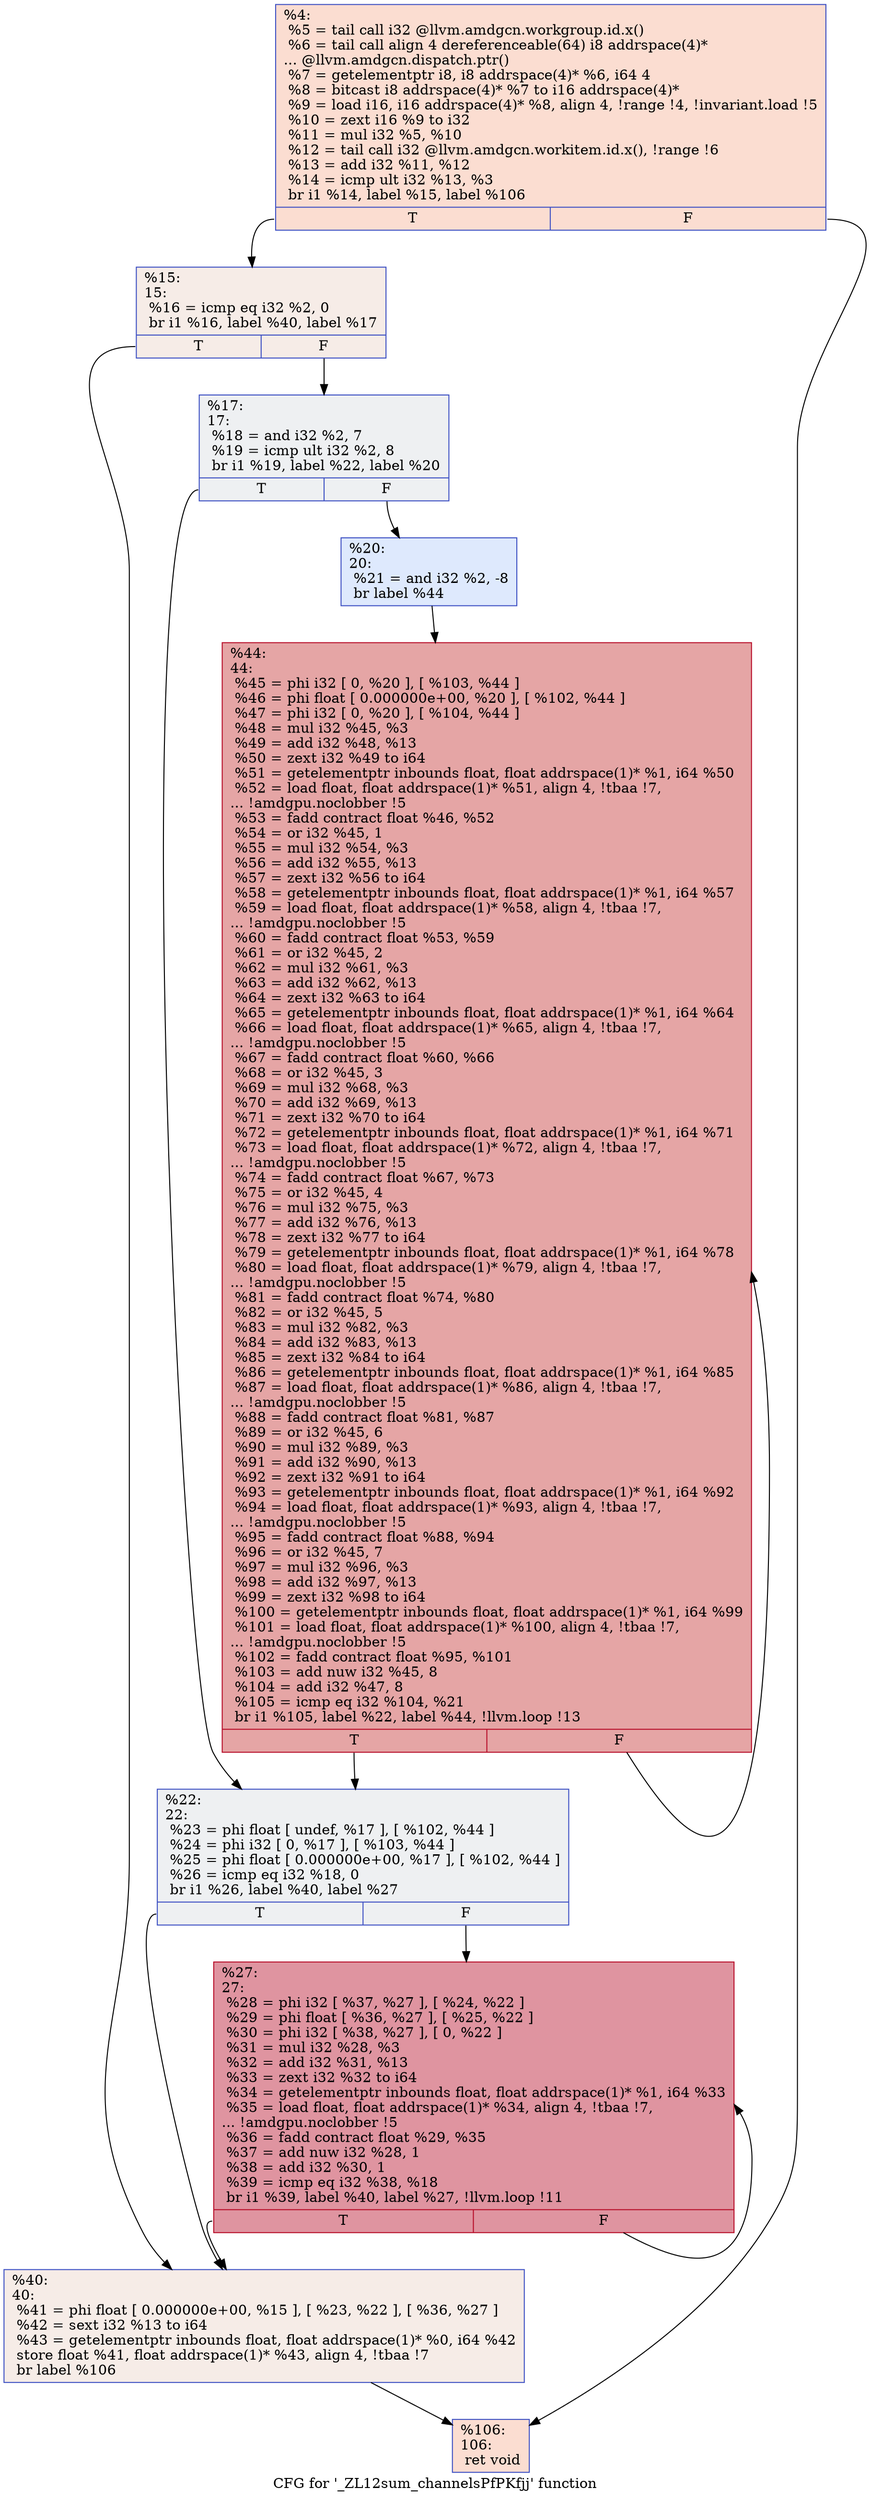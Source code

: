 digraph "CFG for '_ZL12sum_channelsPfPKfjj' function" {
	label="CFG for '_ZL12sum_channelsPfPKfjj' function";

	Node0x6421140 [shape=record,color="#3d50c3ff", style=filled, fillcolor="#f7b39670",label="{%4:\l  %5 = tail call i32 @llvm.amdgcn.workgroup.id.x()\l  %6 = tail call align 4 dereferenceable(64) i8 addrspace(4)*\l... @llvm.amdgcn.dispatch.ptr()\l  %7 = getelementptr i8, i8 addrspace(4)* %6, i64 4\l  %8 = bitcast i8 addrspace(4)* %7 to i16 addrspace(4)*\l  %9 = load i16, i16 addrspace(4)* %8, align 4, !range !4, !invariant.load !5\l  %10 = zext i16 %9 to i32\l  %11 = mul i32 %5, %10\l  %12 = tail call i32 @llvm.amdgcn.workitem.id.x(), !range !6\l  %13 = add i32 %11, %12\l  %14 = icmp ult i32 %13, %3\l  br i1 %14, label %15, label %106\l|{<s0>T|<s1>F}}"];
	Node0x6421140:s0 -> Node0x6422ff0;
	Node0x6421140:s1 -> Node0x6423080;
	Node0x6422ff0 [shape=record,color="#3d50c3ff", style=filled, fillcolor="#ead5c970",label="{%15:\l15:                                               \l  %16 = icmp eq i32 %2, 0\l  br i1 %16, label %40, label %17\l|{<s0>T|<s1>F}}"];
	Node0x6422ff0:s0 -> Node0x6421c90;
	Node0x6422ff0:s1 -> Node0x6423360;
	Node0x6423360 [shape=record,color="#3d50c3ff", style=filled, fillcolor="#d9dce170",label="{%17:\l17:                                               \l  %18 = and i32 %2, 7\l  %19 = icmp ult i32 %2, 8\l  br i1 %19, label %22, label %20\l|{<s0>T|<s1>F}}"];
	Node0x6423360:s0 -> Node0x64235e0;
	Node0x6423360:s1 -> Node0x6423630;
	Node0x6423630 [shape=record,color="#3d50c3ff", style=filled, fillcolor="#b5cdfa70",label="{%20:\l20:                                               \l  %21 = and i32 %2, -8\l  br label %44\l}"];
	Node0x6423630 -> Node0x6423830;
	Node0x64235e0 [shape=record,color="#3d50c3ff", style=filled, fillcolor="#d9dce170",label="{%22:\l22:                                               \l  %23 = phi float [ undef, %17 ], [ %102, %44 ]\l  %24 = phi i32 [ 0, %17 ], [ %103, %44 ]\l  %25 = phi float [ 0.000000e+00, %17 ], [ %102, %44 ]\l  %26 = icmp eq i32 %18, 0\l  br i1 %26, label %40, label %27\l|{<s0>T|<s1>F}}"];
	Node0x64235e0:s0 -> Node0x6421c90;
	Node0x64235e0:s1 -> Node0x6424ad0;
	Node0x6424ad0 [shape=record,color="#b70d28ff", style=filled, fillcolor="#b70d2870",label="{%27:\l27:                                               \l  %28 = phi i32 [ %37, %27 ], [ %24, %22 ]\l  %29 = phi float [ %36, %27 ], [ %25, %22 ]\l  %30 = phi i32 [ %38, %27 ], [ 0, %22 ]\l  %31 = mul i32 %28, %3\l  %32 = add i32 %31, %13\l  %33 = zext i32 %32 to i64\l  %34 = getelementptr inbounds float, float addrspace(1)* %1, i64 %33\l  %35 = load float, float addrspace(1)* %34, align 4, !tbaa !7,\l... !amdgpu.noclobber !5\l  %36 = fadd contract float %29, %35\l  %37 = add nuw i32 %28, 1\l  %38 = add i32 %30, 1\l  %39 = icmp eq i32 %38, %18\l  br i1 %39, label %40, label %27, !llvm.loop !11\l|{<s0>T|<s1>F}}"];
	Node0x6424ad0:s0 -> Node0x6421c90;
	Node0x6424ad0:s1 -> Node0x6424ad0;
	Node0x6421c90 [shape=record,color="#3d50c3ff", style=filled, fillcolor="#ead5c970",label="{%40:\l40:                                               \l  %41 = phi float [ 0.000000e+00, %15 ], [ %23, %22 ], [ %36, %27 ]\l  %42 = sext i32 %13 to i64\l  %43 = getelementptr inbounds float, float addrspace(1)* %0, i64 %42\l  store float %41, float addrspace(1)* %43, align 4, !tbaa !7\l  br label %106\l}"];
	Node0x6421c90 -> Node0x6423080;
	Node0x6423830 [shape=record,color="#b70d28ff", style=filled, fillcolor="#c5333470",label="{%44:\l44:                                               \l  %45 = phi i32 [ 0, %20 ], [ %103, %44 ]\l  %46 = phi float [ 0.000000e+00, %20 ], [ %102, %44 ]\l  %47 = phi i32 [ 0, %20 ], [ %104, %44 ]\l  %48 = mul i32 %45, %3\l  %49 = add i32 %48, %13\l  %50 = zext i32 %49 to i64\l  %51 = getelementptr inbounds float, float addrspace(1)* %1, i64 %50\l  %52 = load float, float addrspace(1)* %51, align 4, !tbaa !7,\l... !amdgpu.noclobber !5\l  %53 = fadd contract float %46, %52\l  %54 = or i32 %45, 1\l  %55 = mul i32 %54, %3\l  %56 = add i32 %55, %13\l  %57 = zext i32 %56 to i64\l  %58 = getelementptr inbounds float, float addrspace(1)* %1, i64 %57\l  %59 = load float, float addrspace(1)* %58, align 4, !tbaa !7,\l... !amdgpu.noclobber !5\l  %60 = fadd contract float %53, %59\l  %61 = or i32 %45, 2\l  %62 = mul i32 %61, %3\l  %63 = add i32 %62, %13\l  %64 = zext i32 %63 to i64\l  %65 = getelementptr inbounds float, float addrspace(1)* %1, i64 %64\l  %66 = load float, float addrspace(1)* %65, align 4, !tbaa !7,\l... !amdgpu.noclobber !5\l  %67 = fadd contract float %60, %66\l  %68 = or i32 %45, 3\l  %69 = mul i32 %68, %3\l  %70 = add i32 %69, %13\l  %71 = zext i32 %70 to i64\l  %72 = getelementptr inbounds float, float addrspace(1)* %1, i64 %71\l  %73 = load float, float addrspace(1)* %72, align 4, !tbaa !7,\l... !amdgpu.noclobber !5\l  %74 = fadd contract float %67, %73\l  %75 = or i32 %45, 4\l  %76 = mul i32 %75, %3\l  %77 = add i32 %76, %13\l  %78 = zext i32 %77 to i64\l  %79 = getelementptr inbounds float, float addrspace(1)* %1, i64 %78\l  %80 = load float, float addrspace(1)* %79, align 4, !tbaa !7,\l... !amdgpu.noclobber !5\l  %81 = fadd contract float %74, %80\l  %82 = or i32 %45, 5\l  %83 = mul i32 %82, %3\l  %84 = add i32 %83, %13\l  %85 = zext i32 %84 to i64\l  %86 = getelementptr inbounds float, float addrspace(1)* %1, i64 %85\l  %87 = load float, float addrspace(1)* %86, align 4, !tbaa !7,\l... !amdgpu.noclobber !5\l  %88 = fadd contract float %81, %87\l  %89 = or i32 %45, 6\l  %90 = mul i32 %89, %3\l  %91 = add i32 %90, %13\l  %92 = zext i32 %91 to i64\l  %93 = getelementptr inbounds float, float addrspace(1)* %1, i64 %92\l  %94 = load float, float addrspace(1)* %93, align 4, !tbaa !7,\l... !amdgpu.noclobber !5\l  %95 = fadd contract float %88, %94\l  %96 = or i32 %45, 7\l  %97 = mul i32 %96, %3\l  %98 = add i32 %97, %13\l  %99 = zext i32 %98 to i64\l  %100 = getelementptr inbounds float, float addrspace(1)* %1, i64 %99\l  %101 = load float, float addrspace(1)* %100, align 4, !tbaa !7,\l... !amdgpu.noclobber !5\l  %102 = fadd contract float %95, %101\l  %103 = add nuw i32 %45, 8\l  %104 = add i32 %47, 8\l  %105 = icmp eq i32 %104, %21\l  br i1 %105, label %22, label %44, !llvm.loop !13\l|{<s0>T|<s1>F}}"];
	Node0x6423830:s0 -> Node0x64235e0;
	Node0x6423830:s1 -> Node0x6423830;
	Node0x6423080 [shape=record,color="#3d50c3ff", style=filled, fillcolor="#f7b39670",label="{%106:\l106:                                              \l  ret void\l}"];
}
